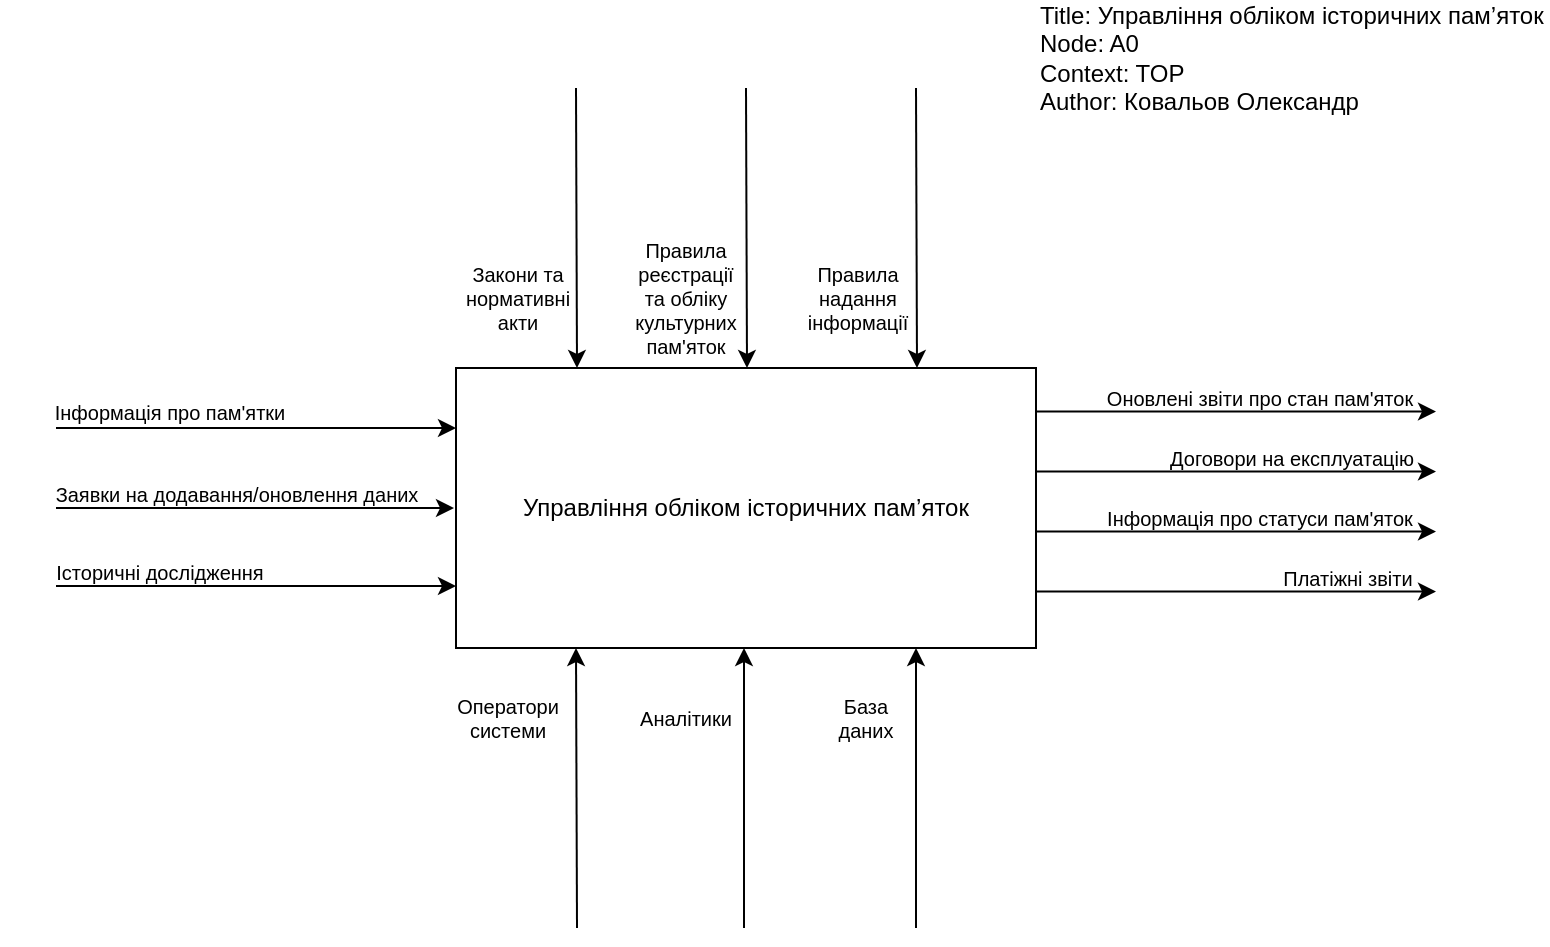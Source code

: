 <mxfile version="24.7.17">
  <diagram name="Page-1" id="z4dNOhMtUZEt3Gq2XhWJ">
    <mxGraphModel dx="1235" dy="740" grid="1" gridSize="10" guides="1" tooltips="1" connect="1" arrows="1" fold="1" page="1" pageScale="1" pageWidth="850" pageHeight="1100" math="0" shadow="0">
      <root>
        <mxCell id="0" />
        <mxCell id="1" parent="0" />
        <mxCell id="irH001_9f2ed2AuSBidk-1" value="Управління обліком історичних пам’яток" style="rounded=0;whiteSpace=wrap;html=1;" vertex="1" parent="1">
          <mxGeometry x="280" y="280" width="290" height="140" as="geometry" />
        </mxCell>
        <mxCell id="irH001_9f2ed2AuSBidk-2" value="" style="endArrow=classic;html=1;rounded=0;entryX=0;entryY=0.25;entryDx=0;entryDy=0;" edge="1" parent="1">
          <mxGeometry width="50" height="50" relative="1" as="geometry">
            <mxPoint x="80" y="310" as="sourcePoint" />
            <mxPoint x="280" y="310" as="targetPoint" />
          </mxGeometry>
        </mxCell>
        <mxCell id="irH001_9f2ed2AuSBidk-5" value="Інформація про пам&#39;ятки" style="text;html=1;align=center;verticalAlign=middle;whiteSpace=wrap;rounded=0;fontSize=10;" vertex="1" parent="1">
          <mxGeometry x="57" y="287" width="160" height="30" as="geometry" />
        </mxCell>
        <mxCell id="irH001_9f2ed2AuSBidk-6" value="" style="endArrow=classic;html=1;rounded=0;entryX=0;entryY=0.25;entryDx=0;entryDy=0;" edge="1" parent="1">
          <mxGeometry width="50" height="50" relative="1" as="geometry">
            <mxPoint x="80" y="350" as="sourcePoint" />
            <mxPoint x="279" y="350" as="targetPoint" />
          </mxGeometry>
        </mxCell>
        <mxCell id="irH001_9f2ed2AuSBidk-7" value="Заявки на додавання/оновлення даних" style="text;html=1;align=center;verticalAlign=middle;whiteSpace=wrap;rounded=0;fontSize=10;" vertex="1" parent="1">
          <mxGeometry x="60" y="328" width="221" height="30" as="geometry" />
        </mxCell>
        <mxCell id="irH001_9f2ed2AuSBidk-8" value="" style="endArrow=classic;html=1;rounded=0;entryX=0;entryY=0.25;entryDx=0;entryDy=0;" edge="1" parent="1">
          <mxGeometry width="50" height="50" relative="1" as="geometry">
            <mxPoint x="80" y="389" as="sourcePoint" />
            <mxPoint x="280" y="389" as="targetPoint" />
          </mxGeometry>
        </mxCell>
        <mxCell id="irH001_9f2ed2AuSBidk-9" value="Історичні дослідження" style="text;html=1;align=center;verticalAlign=middle;whiteSpace=wrap;rounded=0;fontSize=10;" vertex="1" parent="1">
          <mxGeometry x="52" y="367" width="160" height="30" as="geometry" />
        </mxCell>
        <mxCell id="irH001_9f2ed2AuSBidk-10" value="" style="endArrow=classic;html=1;rounded=0;entryX=0;entryY=0.25;entryDx=0;entryDy=0;" edge="1" parent="1">
          <mxGeometry width="50" height="50" relative="1" as="geometry">
            <mxPoint x="570" y="301.76" as="sourcePoint" />
            <mxPoint x="770" y="301.76" as="targetPoint" />
          </mxGeometry>
        </mxCell>
        <mxCell id="irH001_9f2ed2AuSBidk-11" value="Оновлені звіти про стан пам&#39;яток" style="text;html=1;align=center;verticalAlign=middle;whiteSpace=wrap;rounded=0;fontSize=10;" vertex="1" parent="1">
          <mxGeometry x="602" y="280" width="160" height="30" as="geometry" />
        </mxCell>
        <mxCell id="irH001_9f2ed2AuSBidk-12" value="" style="endArrow=classic;html=1;rounded=0;entryX=0;entryY=0.25;entryDx=0;entryDy=0;" edge="1" parent="1">
          <mxGeometry width="50" height="50" relative="1" as="geometry">
            <mxPoint x="570" y="331.76" as="sourcePoint" />
            <mxPoint x="770" y="331.76" as="targetPoint" />
          </mxGeometry>
        </mxCell>
        <mxCell id="irH001_9f2ed2AuSBidk-13" value="Договори на експлуатацію" style="text;html=1;align=center;verticalAlign=middle;whiteSpace=wrap;rounded=0;fontSize=10;" vertex="1" parent="1">
          <mxGeometry x="618" y="310" width="160" height="30" as="geometry" />
        </mxCell>
        <mxCell id="irH001_9f2ed2AuSBidk-14" value="" style="endArrow=classic;html=1;rounded=0;entryX=0;entryY=0.25;entryDx=0;entryDy=0;" edge="1" parent="1">
          <mxGeometry width="50" height="50" relative="1" as="geometry">
            <mxPoint x="570" y="361.76" as="sourcePoint" />
            <mxPoint x="770" y="361.76" as="targetPoint" />
          </mxGeometry>
        </mxCell>
        <mxCell id="irH001_9f2ed2AuSBidk-15" value="Інформація про статуси пам&#39;яток" style="text;html=1;align=center;verticalAlign=middle;whiteSpace=wrap;rounded=0;fontSize=10;" vertex="1" parent="1">
          <mxGeometry x="602" y="340" width="160" height="30" as="geometry" />
        </mxCell>
        <mxCell id="irH001_9f2ed2AuSBidk-16" value="" style="endArrow=classic;html=1;rounded=0;entryX=0;entryY=0.25;entryDx=0;entryDy=0;" edge="1" parent="1">
          <mxGeometry width="50" height="50" relative="1" as="geometry">
            <mxPoint x="570" y="391.76" as="sourcePoint" />
            <mxPoint x="770" y="391.76" as="targetPoint" />
          </mxGeometry>
        </mxCell>
        <mxCell id="irH001_9f2ed2AuSBidk-17" value="Платіжні звіти" style="text;html=1;align=center;verticalAlign=middle;whiteSpace=wrap;rounded=0;fontSize=10;" vertex="1" parent="1">
          <mxGeometry x="646" y="370" width="160" height="30" as="geometry" />
        </mxCell>
        <mxCell id="irH001_9f2ed2AuSBidk-24" value="" style="endArrow=classic;html=1;rounded=0;entryX=0.25;entryY=1;entryDx=0;entryDy=0;" edge="1" parent="1">
          <mxGeometry width="50" height="50" relative="1" as="geometry">
            <mxPoint x="340.5" y="560" as="sourcePoint" />
            <mxPoint x="340" y="420" as="targetPoint" />
          </mxGeometry>
        </mxCell>
        <mxCell id="irH001_9f2ed2AuSBidk-26" value="" style="endArrow=classic;html=1;rounded=0;entryX=0.25;entryY=1;entryDx=0;entryDy=0;" edge="1" parent="1">
          <mxGeometry width="50" height="50" relative="1" as="geometry">
            <mxPoint x="424" y="560" as="sourcePoint" />
            <mxPoint x="424" y="420" as="targetPoint" />
          </mxGeometry>
        </mxCell>
        <mxCell id="irH001_9f2ed2AuSBidk-27" value="" style="endArrow=classic;html=1;rounded=0;entryX=0.25;entryY=1;entryDx=0;entryDy=0;" edge="1" parent="1">
          <mxGeometry width="50" height="50" relative="1" as="geometry">
            <mxPoint x="510" y="560" as="sourcePoint" />
            <mxPoint x="510" y="420" as="targetPoint" />
          </mxGeometry>
        </mxCell>
        <mxCell id="irH001_9f2ed2AuSBidk-28" value="Оператори системи" style="text;html=1;align=center;verticalAlign=middle;whiteSpace=wrap;rounded=0;fontSize=10;" vertex="1" parent="1">
          <mxGeometry x="281" y="430" width="50" height="50" as="geometry" />
        </mxCell>
        <mxCell id="irH001_9f2ed2AuSBidk-29" value="Аналітики" style="text;html=1;align=center;verticalAlign=middle;whiteSpace=wrap;rounded=0;fontSize=10;" vertex="1" parent="1">
          <mxGeometry x="370" y="430" width="50" height="50" as="geometry" />
        </mxCell>
        <mxCell id="irH001_9f2ed2AuSBidk-30" value="База даних" style="text;html=1;align=center;verticalAlign=middle;whiteSpace=wrap;rounded=0;fontSize=10;" vertex="1" parent="1">
          <mxGeometry x="460" y="430" width="50" height="50" as="geometry" />
        </mxCell>
        <mxCell id="irH001_9f2ed2AuSBidk-31" value="" style="endArrow=classic;html=1;rounded=0;entryX=0.25;entryY=1;entryDx=0;entryDy=0;" edge="1" parent="1">
          <mxGeometry width="50" height="50" relative="1" as="geometry">
            <mxPoint x="340" y="140" as="sourcePoint" />
            <mxPoint x="340.5" y="280" as="targetPoint" />
          </mxGeometry>
        </mxCell>
        <mxCell id="irH001_9f2ed2AuSBidk-32" value="" style="endArrow=classic;html=1;rounded=0;entryX=0.25;entryY=1;entryDx=0;entryDy=0;" edge="1" parent="1">
          <mxGeometry width="50" height="50" relative="1" as="geometry">
            <mxPoint x="425" y="140" as="sourcePoint" />
            <mxPoint x="425.5" y="280" as="targetPoint" />
          </mxGeometry>
        </mxCell>
        <mxCell id="irH001_9f2ed2AuSBidk-33" value="" style="endArrow=classic;html=1;rounded=0;entryX=0.25;entryY=1;entryDx=0;entryDy=0;" edge="1" parent="1">
          <mxGeometry width="50" height="50" relative="1" as="geometry">
            <mxPoint x="510" y="140" as="sourcePoint" />
            <mxPoint x="510.5" y="280" as="targetPoint" />
          </mxGeometry>
        </mxCell>
        <mxCell id="irH001_9f2ed2AuSBidk-34" value="Закони та нормативні акти" style="text;html=1;align=center;verticalAlign=middle;whiteSpace=wrap;rounded=0;fontSize=10;" vertex="1" parent="1">
          <mxGeometry x="286" y="220" width="50" height="50" as="geometry" />
        </mxCell>
        <mxCell id="irH001_9f2ed2AuSBidk-37" value="Правила реєстрації та обліку культурних пам&#39;яток" style="text;html=1;align=center;verticalAlign=middle;whiteSpace=wrap;rounded=0;fontSize=10;" vertex="1" parent="1">
          <mxGeometry x="370" y="220" width="50" height="50" as="geometry" />
        </mxCell>
        <mxCell id="irH001_9f2ed2AuSBidk-38" value="Правила надання інформації" style="text;html=1;align=center;verticalAlign=middle;whiteSpace=wrap;rounded=0;fontSize=10;" vertex="1" parent="1">
          <mxGeometry x="456" y="220" width="50" height="50" as="geometry" />
        </mxCell>
        <mxCell id="irH001_9f2ed2AuSBidk-40" value="Title:&amp;nbsp;Управління обліком історичних пам’яток&lt;div&gt;Node: A0&lt;/div&gt;&lt;div&gt;Context: TOP&lt;/div&gt;&lt;div&gt;Author: Ковальов Олександр&lt;/div&gt;" style="text;html=1;align=left;verticalAlign=middle;whiteSpace=wrap;rounded=0;" vertex="1" parent="1">
          <mxGeometry x="570" y="110" width="256" height="30" as="geometry" />
        </mxCell>
      </root>
    </mxGraphModel>
  </diagram>
</mxfile>
